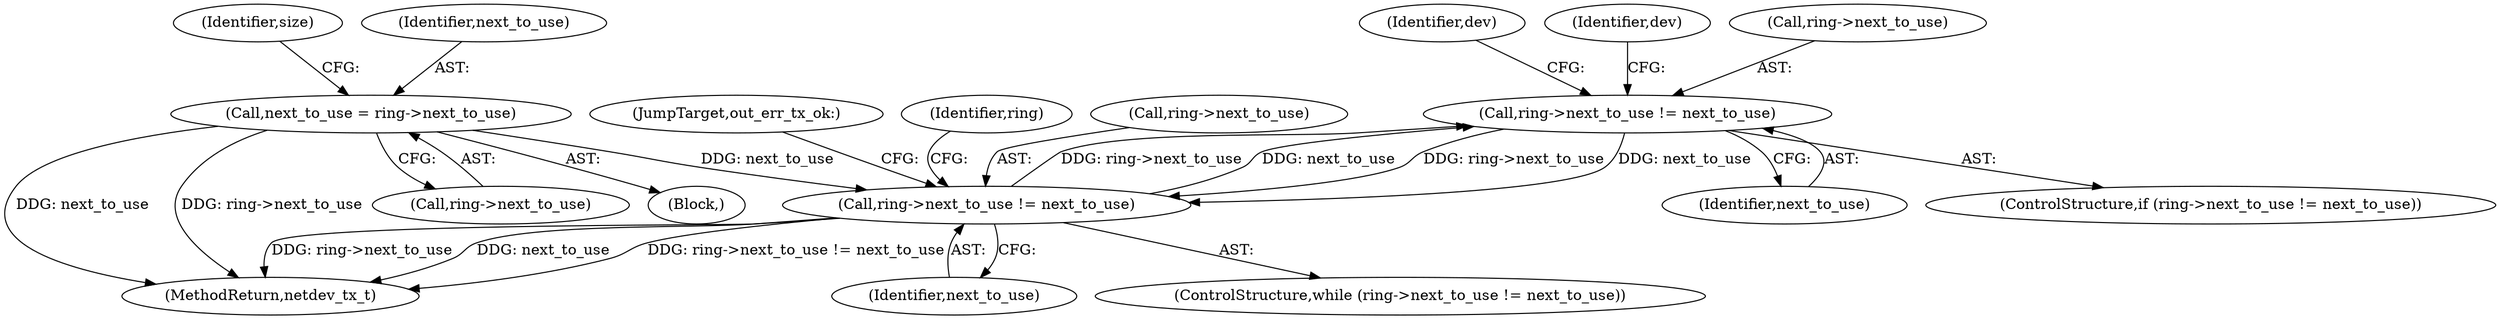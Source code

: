 digraph "0_linux_27463ad99f738ed93c7c8b3e2e5bc8c4853a2ff2_0@pointer" {
"1000368" [label="(Call,ring->next_to_use != next_to_use)"];
"1000359" [label="(Call,ring->next_to_use != next_to_use)"];
"1000368" [label="(Call,ring->next_to_use != next_to_use)"];
"1000172" [label="(Call,next_to_use = ring->next_to_use)"];
"1000372" [label="(Identifier,next_to_use)"];
"1000396" [label="(Identifier,dev)"];
"1000358" [label="(ControlStructure,while (ring->next_to_use != next_to_use))"];
"1000368" [label="(Call,ring->next_to_use != next_to_use)"];
"1000178" [label="(Identifier,size)"];
"1000174" [label="(Call,ring->next_to_use)"];
"1000412" [label="(JumpTarget,out_err_tx_ok:)"];
"1000173" [label="(Identifier,next_to_use)"];
"1000374" [label="(Identifier,dev)"];
"1000110" [label="(Block,)"];
"1000359" [label="(Call,ring->next_to_use != next_to_use)"];
"1000172" [label="(Call,next_to_use = ring->next_to_use)"];
"1000363" [label="(Identifier,next_to_use)"];
"1000367" [label="(ControlStructure,if (ring->next_to_use != next_to_use))"];
"1000366" [label="(Identifier,ring)"];
"1000426" [label="(MethodReturn,netdev_tx_t)"];
"1000369" [label="(Call,ring->next_to_use)"];
"1000360" [label="(Call,ring->next_to_use)"];
"1000368" -> "1000367"  [label="AST: "];
"1000368" -> "1000372"  [label="CFG: "];
"1000369" -> "1000368"  [label="AST: "];
"1000372" -> "1000368"  [label="AST: "];
"1000374" -> "1000368"  [label="CFG: "];
"1000396" -> "1000368"  [label="CFG: "];
"1000368" -> "1000359"  [label="DDG: ring->next_to_use"];
"1000368" -> "1000359"  [label="DDG: next_to_use"];
"1000359" -> "1000368"  [label="DDG: ring->next_to_use"];
"1000359" -> "1000368"  [label="DDG: next_to_use"];
"1000359" -> "1000358"  [label="AST: "];
"1000359" -> "1000363"  [label="CFG: "];
"1000360" -> "1000359"  [label="AST: "];
"1000363" -> "1000359"  [label="AST: "];
"1000366" -> "1000359"  [label="CFG: "];
"1000412" -> "1000359"  [label="CFG: "];
"1000359" -> "1000426"  [label="DDG: ring->next_to_use"];
"1000359" -> "1000426"  [label="DDG: next_to_use"];
"1000359" -> "1000426"  [label="DDG: ring->next_to_use != next_to_use"];
"1000172" -> "1000359"  [label="DDG: next_to_use"];
"1000172" -> "1000110"  [label="AST: "];
"1000172" -> "1000174"  [label="CFG: "];
"1000173" -> "1000172"  [label="AST: "];
"1000174" -> "1000172"  [label="AST: "];
"1000178" -> "1000172"  [label="CFG: "];
"1000172" -> "1000426"  [label="DDG: next_to_use"];
"1000172" -> "1000426"  [label="DDG: ring->next_to_use"];
}
